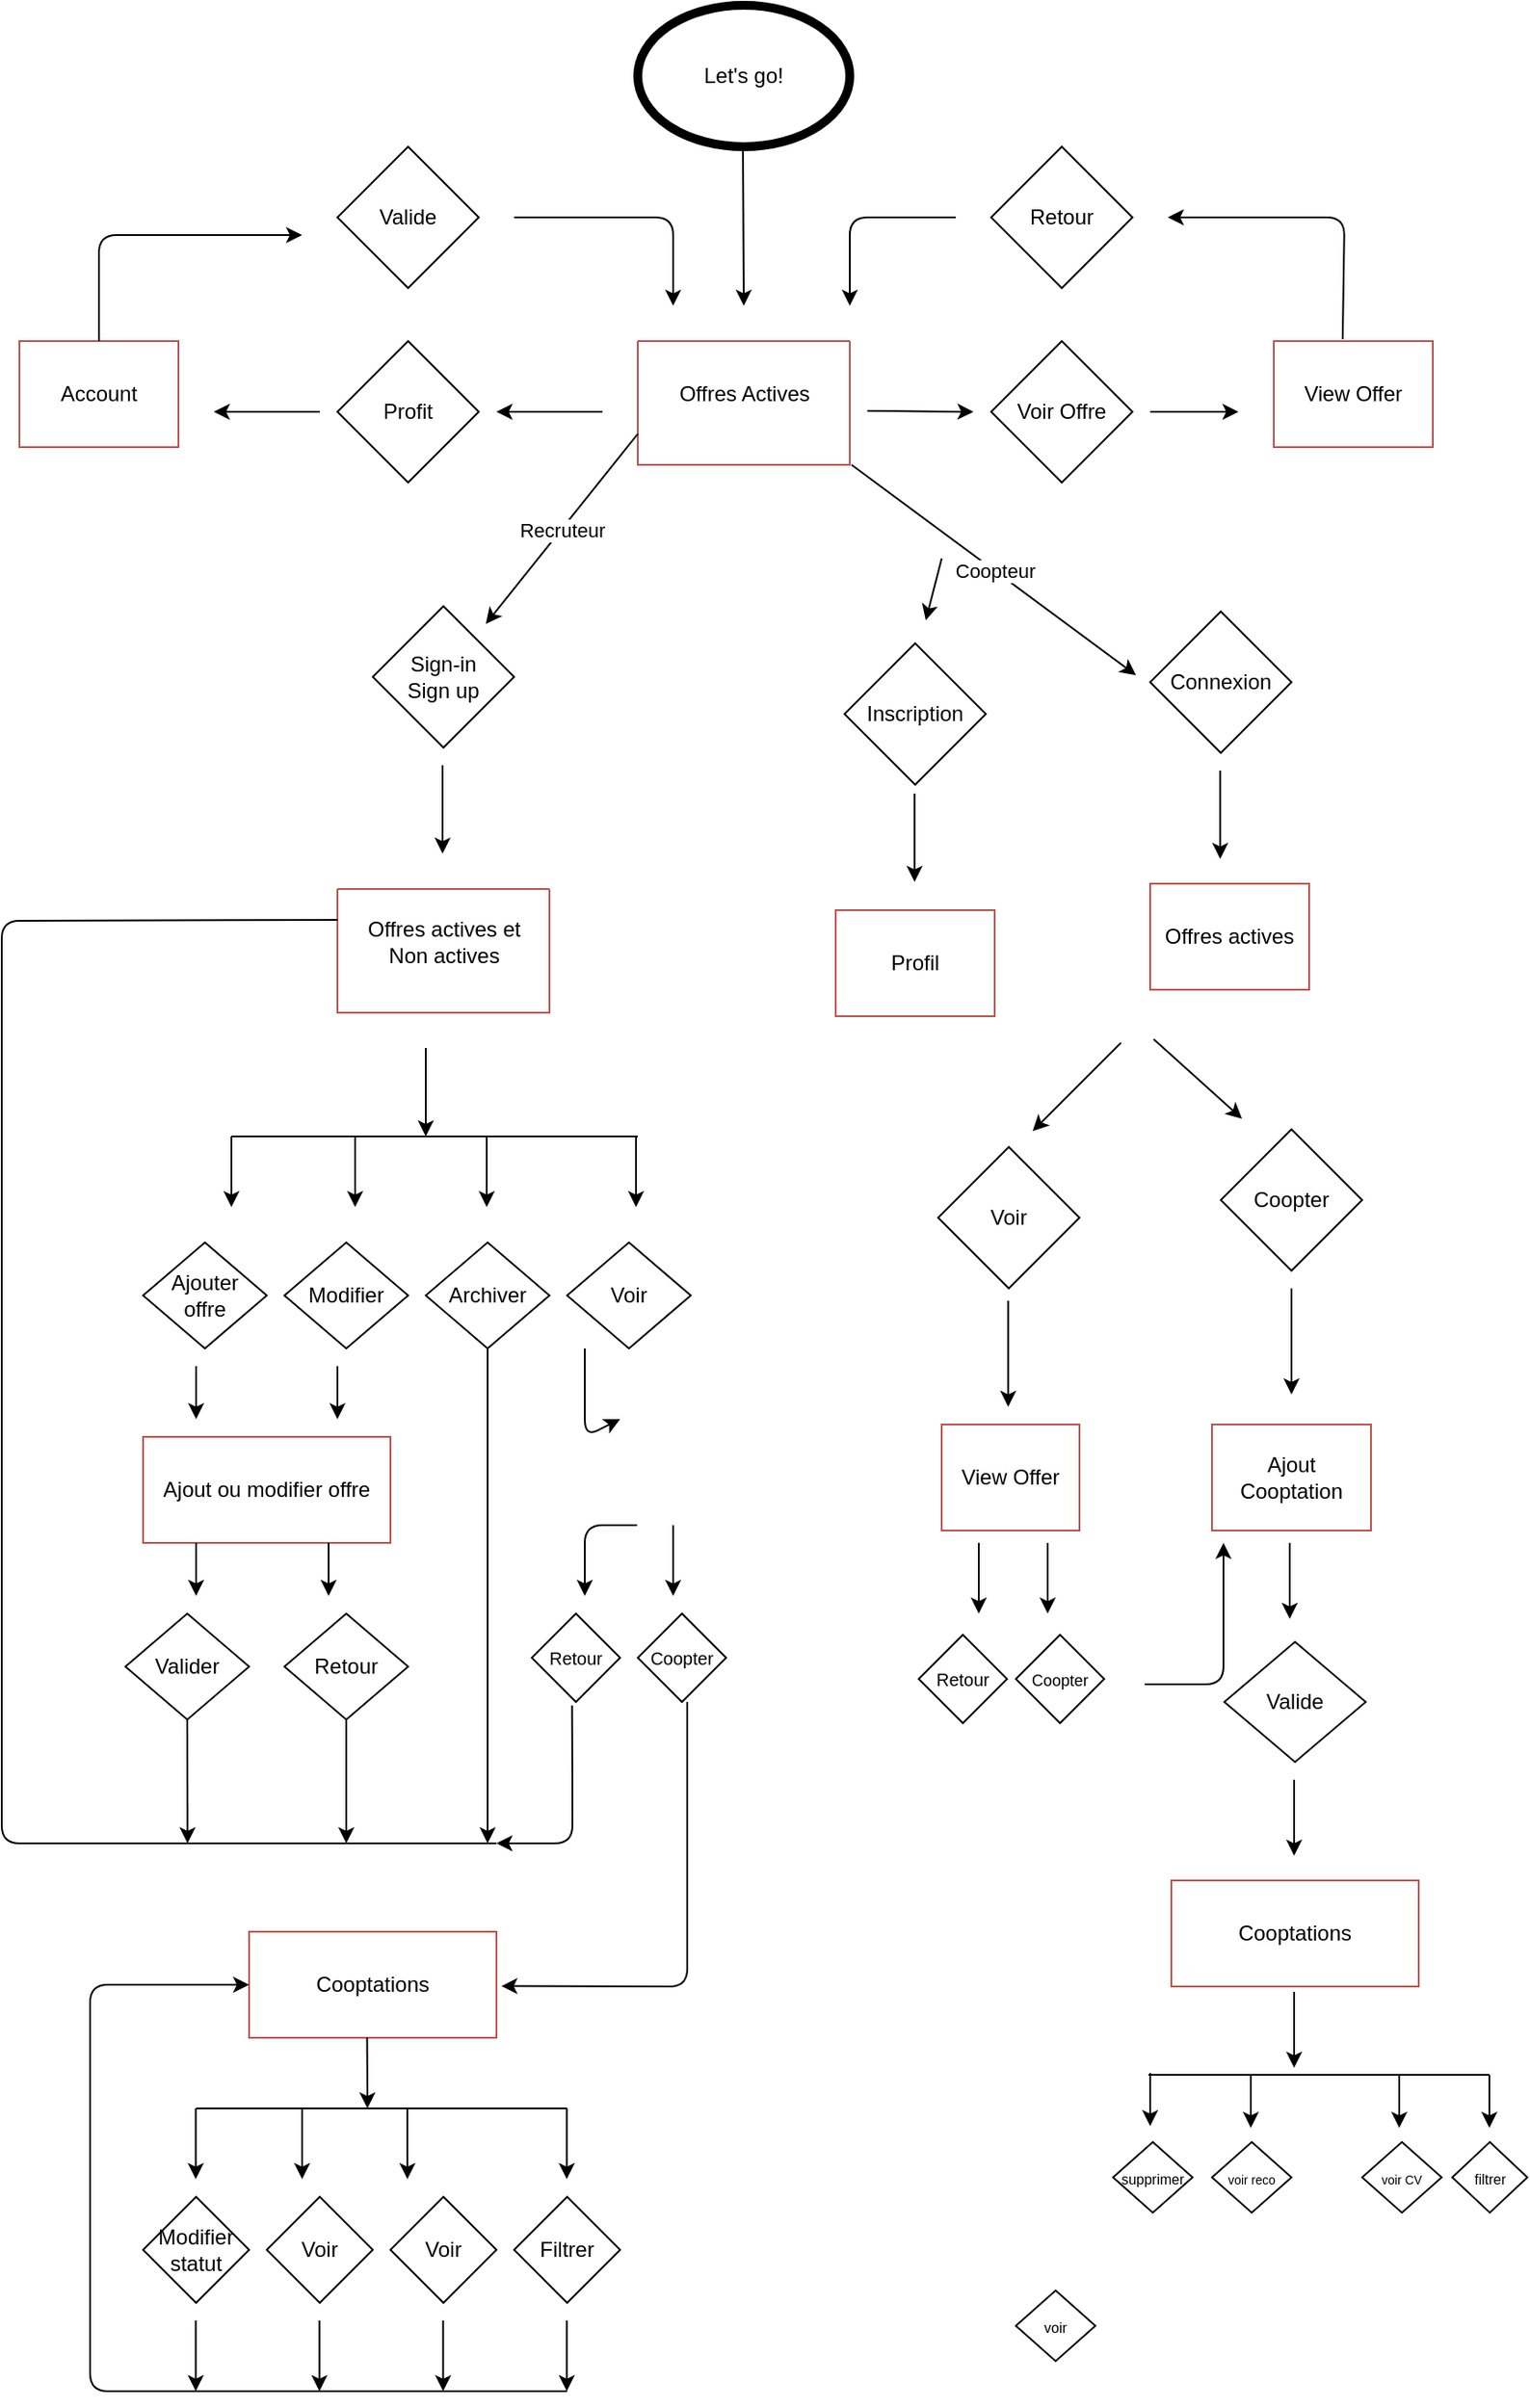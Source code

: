 <mxfile version="14.7.4" type="github">
  <diagram name="Page-1" id="c7558073-3199-34d8-9f00-42111426c3f3">
    <mxGraphModel dx="799" dy="393" grid="0" gridSize="10" guides="1" tooltips="1" connect="1" arrows="1" fold="1" page="0" pageScale="1" pageWidth="826" pageHeight="1169" background="none" math="0" shadow="0">
      <root>
        <mxCell id="0" />
        <mxCell id="1" parent="0" />
        <mxCell id="vt4hqVxNCYeQsPuiLrIM-98" value="Let&#39;s go!" style="ellipse;whiteSpace=wrap;html=1;strokeWidth=5;" parent="1" vertex="1">
          <mxGeometry x="360" y="50" width="120" height="80" as="geometry" />
        </mxCell>
        <mxCell id="vt4hqVxNCYeQsPuiLrIM-99" value="" style="endArrow=classic;html=1;" parent="1" edge="1">
          <mxGeometry width="50" height="50" relative="1" as="geometry">
            <mxPoint x="419.5" y="130" as="sourcePoint" />
            <mxPoint x="420" y="220" as="targetPoint" />
          </mxGeometry>
        </mxCell>
        <mxCell id="vt4hqVxNCYeQsPuiLrIM-100" value="" style="swimlane;startSize=0;fillColor=#f8cecc;strokeColor=#b85450;strokeWidth=1;rounded=0;" parent="1" vertex="1">
          <mxGeometry x="360" y="240" width="120" height="70" as="geometry" />
        </mxCell>
        <mxCell id="vt4hqVxNCYeQsPuiLrIM-101" value="Offres Actives&lt;br&gt;" style="text;html=1;align=center;verticalAlign=middle;resizable=0;points=[];autosize=1;strokeColor=none;" parent="vt4hqVxNCYeQsPuiLrIM-100" vertex="1">
          <mxGeometry x="15" y="20" width="90" height="20" as="geometry" />
        </mxCell>
        <mxCell id="vt4hqVxNCYeQsPuiLrIM-102" value="" style="endArrow=classic;html=1;" parent="1" edge="1">
          <mxGeometry width="50" height="50" relative="1" as="geometry">
            <mxPoint x="340" y="280" as="sourcePoint" />
            <mxPoint x="280" y="280" as="targetPoint" />
          </mxGeometry>
        </mxCell>
        <mxCell id="vt4hqVxNCYeQsPuiLrIM-103" value="Profit" style="rhombus;whiteSpace=wrap;html=1;" parent="1" vertex="1">
          <mxGeometry x="190" y="240" width="80" height="80" as="geometry" />
        </mxCell>
        <mxCell id="vt4hqVxNCYeQsPuiLrIM-104" value="" style="endArrow=classic;html=1;" parent="1" edge="1">
          <mxGeometry width="50" height="50" relative="1" as="geometry">
            <mxPoint x="180" y="280" as="sourcePoint" />
            <mxPoint x="120" y="280" as="targetPoint" />
          </mxGeometry>
        </mxCell>
        <mxCell id="vt4hqVxNCYeQsPuiLrIM-107" value="Account" style="rounded=0;whiteSpace=wrap;html=1;strokeColor=#b85450;fillColor=none;" parent="1" vertex="1">
          <mxGeometry x="10" y="240" width="90" height="60" as="geometry" />
        </mxCell>
        <mxCell id="vt4hqVxNCYeQsPuiLrIM-108" value="" style="endArrow=classic;html=1;exitX=0.5;exitY=0;exitDx=0;exitDy=0;" parent="1" source="vt4hqVxNCYeQsPuiLrIM-107" edge="1">
          <mxGeometry width="50" height="50" relative="1" as="geometry">
            <mxPoint x="15" y="160" as="sourcePoint" />
            <mxPoint x="170" y="180" as="targetPoint" />
            <Array as="points">
              <mxPoint x="55" y="180" />
            </Array>
          </mxGeometry>
        </mxCell>
        <mxCell id="vt4hqVxNCYeQsPuiLrIM-109" value="Valide" style="rhombus;whiteSpace=wrap;html=1;" parent="1" vertex="1">
          <mxGeometry x="190" y="130" width="80" height="80" as="geometry" />
        </mxCell>
        <mxCell id="vt4hqVxNCYeQsPuiLrIM-111" value="" style="endArrow=classic;html=1;" parent="1" edge="1">
          <mxGeometry width="50" height="50" relative="1" as="geometry">
            <mxPoint x="290" y="170" as="sourcePoint" />
            <mxPoint x="380" y="220" as="targetPoint" />
            <Array as="points">
              <mxPoint x="380" y="170" />
            </Array>
          </mxGeometry>
        </mxCell>
        <mxCell id="vt4hqVxNCYeQsPuiLrIM-112" value="" style="endArrow=classic;html=1;" parent="1" edge="1">
          <mxGeometry width="50" height="50" relative="1" as="geometry">
            <mxPoint x="490" y="279.5" as="sourcePoint" />
            <mxPoint x="550" y="280" as="targetPoint" />
          </mxGeometry>
        </mxCell>
        <mxCell id="vt4hqVxNCYeQsPuiLrIM-113" value="Voir Offre" style="rhombus;whiteSpace=wrap;html=1;" parent="1" vertex="1">
          <mxGeometry x="560" y="240" width="80" height="80" as="geometry" />
        </mxCell>
        <mxCell id="vt4hqVxNCYeQsPuiLrIM-114" value="" style="endArrow=classic;html=1;" parent="1" edge="1">
          <mxGeometry width="50" height="50" relative="1" as="geometry">
            <mxPoint x="650" y="280" as="sourcePoint" />
            <mxPoint x="700" y="280" as="targetPoint" />
          </mxGeometry>
        </mxCell>
        <mxCell id="vt4hqVxNCYeQsPuiLrIM-117" value="View Offer" style="rounded=0;whiteSpace=wrap;html=1;strokeColor=#b85450;fillColor=none;" parent="1" vertex="1">
          <mxGeometry x="720" y="240" width="90" height="60" as="geometry" />
        </mxCell>
        <mxCell id="vt4hqVxNCYeQsPuiLrIM-118" value="" style="endArrow=classic;html=1;exitX=0.433;exitY=-0.017;exitDx=0;exitDy=0;exitPerimeter=0;" parent="1" source="vt4hqVxNCYeQsPuiLrIM-117" edge="1">
          <mxGeometry width="50" height="50" relative="1" as="geometry">
            <mxPoint x="760" y="230" as="sourcePoint" />
            <mxPoint x="660" y="170" as="targetPoint" />
            <Array as="points">
              <mxPoint x="760" y="170" />
            </Array>
          </mxGeometry>
        </mxCell>
        <mxCell id="vt4hqVxNCYeQsPuiLrIM-119" value="Retour" style="rhombus;whiteSpace=wrap;html=1;" parent="1" vertex="1">
          <mxGeometry x="560" y="130" width="80" height="80" as="geometry" />
        </mxCell>
        <mxCell id="vt4hqVxNCYeQsPuiLrIM-120" value="" style="endArrow=classic;html=1;" parent="1" edge="1">
          <mxGeometry width="50" height="50" relative="1" as="geometry">
            <mxPoint x="540" y="170" as="sourcePoint" />
            <mxPoint x="480" y="220" as="targetPoint" />
            <Array as="points">
              <mxPoint x="480" y="170" />
            </Array>
          </mxGeometry>
        </mxCell>
        <mxCell id="vt4hqVxNCYeQsPuiLrIM-127" value="Connexion" style="rhombus;whiteSpace=wrap;html=1;" parent="1" vertex="1">
          <mxGeometry x="650" y="393" width="80" height="80" as="geometry" />
        </mxCell>
        <mxCell id="vt4hqVxNCYeQsPuiLrIM-134" value="Sign-in&lt;br&gt;Sign up" style="rhombus;whiteSpace=wrap;html=1;" parent="1" vertex="1">
          <mxGeometry x="210" y="390" width="80" height="80" as="geometry" />
        </mxCell>
        <mxCell id="vt4hqVxNCYeQsPuiLrIM-135" value="" style="endArrow=classic;html=1;" parent="1" edge="1">
          <mxGeometry width="50" height="50" relative="1" as="geometry">
            <mxPoint x="689.66" y="483" as="sourcePoint" />
            <mxPoint x="689.66" y="533" as="targetPoint" />
          </mxGeometry>
        </mxCell>
        <mxCell id="vt4hqVxNCYeQsPuiLrIM-136" value="Profil" style="rounded=0;whiteSpace=wrap;html=1;strokeColor=#b85450;fillColor=none;strokeWidth=1;" parent="1" vertex="1">
          <mxGeometry x="472" y="562" width="90" height="60" as="geometry" />
        </mxCell>
        <mxCell id="vt4hqVxNCYeQsPuiLrIM-139" value="" style="endArrow=classic;html=1;" parent="1" edge="1">
          <mxGeometry width="50" height="50" relative="1" as="geometry">
            <mxPoint x="633.5" y="637" as="sourcePoint" />
            <mxPoint x="583.5" y="687" as="targetPoint" />
          </mxGeometry>
        </mxCell>
        <mxCell id="vt4hqVxNCYeQsPuiLrIM-140" value="" style="endArrow=classic;html=1;" parent="1" edge="1">
          <mxGeometry width="50" height="50" relative="1" as="geometry">
            <mxPoint x="652" y="635" as="sourcePoint" />
            <mxPoint x="702" y="680" as="targetPoint" />
          </mxGeometry>
        </mxCell>
        <mxCell id="vt4hqVxNCYeQsPuiLrIM-141" value="Voir" style="rhombus;whiteSpace=wrap;html=1;" parent="1" vertex="1">
          <mxGeometry x="530" y="696" width="80" height="80" as="geometry" />
        </mxCell>
        <mxCell id="vt4hqVxNCYeQsPuiLrIM-142" value="Coopter" style="rhombus;whiteSpace=wrap;html=1;" parent="1" vertex="1">
          <mxGeometry x="690" y="686" width="80" height="80" as="geometry" />
        </mxCell>
        <mxCell id="vt4hqVxNCYeQsPuiLrIM-143" value="Ajout Cooptation" style="rounded=0;whiteSpace=wrap;html=1;strokeColor=#b85450;fillColor=none;" parent="1" vertex="1">
          <mxGeometry x="685" y="853" width="90" height="60" as="geometry" />
        </mxCell>
        <mxCell id="vt4hqVxNCYeQsPuiLrIM-144" value="" style="endArrow=classic;html=1;" parent="1" edge="1">
          <mxGeometry width="50" height="50" relative="1" as="geometry">
            <mxPoint x="730" y="776" as="sourcePoint" />
            <mxPoint x="730" y="836" as="targetPoint" />
          </mxGeometry>
        </mxCell>
        <mxCell id="vt4hqVxNCYeQsPuiLrIM-145" value="" style="endArrow=classic;html=1;" parent="1" edge="1">
          <mxGeometry width="50" height="50" relative="1" as="geometry">
            <mxPoint x="569.66" y="783" as="sourcePoint" />
            <mxPoint x="569.66" y="843" as="targetPoint" />
          </mxGeometry>
        </mxCell>
        <mxCell id="vt4hqVxNCYeQsPuiLrIM-147" value="View Offer" style="rounded=0;whiteSpace=wrap;html=1;strokeColor=#b85450;fillColor=none;" parent="1" vertex="1">
          <mxGeometry x="532" y="853" width="78" height="60" as="geometry" />
        </mxCell>
        <mxCell id="vt4hqVxNCYeQsPuiLrIM-148" value="" style="endArrow=classic;html=1;" parent="1" edge="1">
          <mxGeometry width="50" height="50" relative="1" as="geometry">
            <mxPoint x="592" y="920" as="sourcePoint" />
            <mxPoint x="592" y="960" as="targetPoint" />
          </mxGeometry>
        </mxCell>
        <mxCell id="vt4hqVxNCYeQsPuiLrIM-149" value="" style="endArrow=classic;html=1;" parent="1" edge="1">
          <mxGeometry width="50" height="50" relative="1" as="geometry">
            <mxPoint x="553" y="920" as="sourcePoint" />
            <mxPoint x="553" y="960" as="targetPoint" />
          </mxGeometry>
        </mxCell>
        <mxCell id="vt4hqVxNCYeQsPuiLrIM-150" value="&lt;font style=&quot;font-size: 9px&quot;&gt;Coopter&lt;/font&gt;" style="rhombus;whiteSpace=wrap;html=1;" parent="1" vertex="1">
          <mxGeometry x="574" y="972" width="50" height="50" as="geometry" />
        </mxCell>
        <mxCell id="vt4hqVxNCYeQsPuiLrIM-151" value="&lt;font style=&quot;font-size: 10px&quot;&gt;Retour&lt;/font&gt;" style="rhombus;whiteSpace=wrap;html=1;" parent="1" vertex="1">
          <mxGeometry x="519" y="972" width="50" height="50" as="geometry" />
        </mxCell>
        <mxCell id="vt4hqVxNCYeQsPuiLrIM-153" value="" style="endArrow=classic;html=1;" parent="1" edge="1">
          <mxGeometry width="50" height="50" relative="1" as="geometry">
            <mxPoint x="647" y="1000" as="sourcePoint" />
            <mxPoint x="691.5" y="920" as="targetPoint" />
            <Array as="points">
              <mxPoint x="691.5" y="1000" />
            </Array>
          </mxGeometry>
        </mxCell>
        <mxCell id="vt4hqVxNCYeQsPuiLrIM-154" value="" style="endArrow=classic;html=1;" parent="1" edge="1">
          <mxGeometry width="50" height="50" relative="1" as="geometry">
            <mxPoint x="729" y="920" as="sourcePoint" />
            <mxPoint x="729" y="963" as="targetPoint" />
          </mxGeometry>
        </mxCell>
        <mxCell id="vt4hqVxNCYeQsPuiLrIM-155" value="" style="endArrow=none;html=1;" parent="1" edge="1">
          <mxGeometry width="50" height="50" relative="1" as="geometry">
            <mxPoint x="649" y="1221" as="sourcePoint" />
            <mxPoint x="842" y="1221" as="targetPoint" />
          </mxGeometry>
        </mxCell>
        <mxCell id="vt4hqVxNCYeQsPuiLrIM-160" value="&lt;font style=&quot;font-size: 8px&quot;&gt;filtrer&lt;/font&gt;" style="rhombus;whiteSpace=wrap;html=1;" parent="1" vertex="1">
          <mxGeometry x="821" y="1259" width="42.5" height="40" as="geometry" />
        </mxCell>
        <mxCell id="vt4hqVxNCYeQsPuiLrIM-162" value="&lt;span style=&quot;font-size: 7px&quot;&gt;voir reco&lt;/span&gt;" style="rhombus;whiteSpace=wrap;html=1;" parent="1" vertex="1">
          <mxGeometry x="685" y="1259" width="45" height="40" as="geometry" />
        </mxCell>
        <mxCell id="vt4hqVxNCYeQsPuiLrIM-163" value="&lt;span style=&quot;font-size: 8px&quot;&gt;voir&lt;/span&gt;" style="rhombus;whiteSpace=wrap;html=1;" parent="1" vertex="1">
          <mxGeometry x="574" y="1343" width="45" height="40" as="geometry" />
        </mxCell>
        <mxCell id="vt4hqVxNCYeQsPuiLrIM-164" value="&lt;span style=&quot;font-size: 8px&quot;&gt;supprimer&lt;/span&gt;" style="rhombus;whiteSpace=wrap;html=1;" parent="1" vertex="1">
          <mxGeometry x="629" y="1259" width="45" height="40" as="geometry" />
        </mxCell>
        <mxCell id="vt4hqVxNCYeQsPuiLrIM-170" value="" style="endArrow=classic;html=1;" parent="1" edge="1">
          <mxGeometry relative="1" as="geometry">
            <mxPoint x="481" y="310" as="sourcePoint" />
            <mxPoint x="642" y="429" as="targetPoint" />
          </mxGeometry>
        </mxCell>
        <mxCell id="vt4hqVxNCYeQsPuiLrIM-171" value="Coopteur" style="edgeLabel;resizable=0;html=1;align=center;verticalAlign=middle;" parent="vt4hqVxNCYeQsPuiLrIM-170" connectable="0" vertex="1">
          <mxGeometry relative="1" as="geometry" />
        </mxCell>
        <mxCell id="vt4hqVxNCYeQsPuiLrIM-172" value="" style="endArrow=classic;html=1;exitX=0;exitY=0.75;exitDx=0;exitDy=0;" parent="1" source="vt4hqVxNCYeQsPuiLrIM-100" edge="1">
          <mxGeometry relative="1" as="geometry">
            <mxPoint x="340" y="320" as="sourcePoint" />
            <mxPoint x="274" y="400" as="targetPoint" />
          </mxGeometry>
        </mxCell>
        <mxCell id="vt4hqVxNCYeQsPuiLrIM-173" value="Recruteur" style="edgeLabel;resizable=0;html=1;align=center;verticalAlign=middle;" parent="vt4hqVxNCYeQsPuiLrIM-172" connectable="0" vertex="1">
          <mxGeometry relative="1" as="geometry" />
        </mxCell>
        <mxCell id="vt4hqVxNCYeQsPuiLrIM-174" value="" style="endArrow=classic;html=1;" parent="1" edge="1">
          <mxGeometry width="50" height="50" relative="1" as="geometry">
            <mxPoint x="249.5" y="480" as="sourcePoint" />
            <mxPoint x="249.5" y="530" as="targetPoint" />
          </mxGeometry>
        </mxCell>
        <mxCell id="vt4hqVxNCYeQsPuiLrIM-176" value="" style="swimlane;startSize=0;fillColor=#f8cecc;strokeColor=#b85450;" parent="1" vertex="1">
          <mxGeometry x="190" y="550" width="120" height="70" as="geometry" />
        </mxCell>
        <mxCell id="vt4hqVxNCYeQsPuiLrIM-177" value="Offres actives et&lt;br&gt;Non actives" style="text;html=1;align=center;verticalAlign=middle;resizable=0;points=[];autosize=1;strokeColor=none;" parent="vt4hqVxNCYeQsPuiLrIM-176" vertex="1">
          <mxGeometry x="10" y="15" width="100" height="30" as="geometry" />
        </mxCell>
        <mxCell id="vt4hqVxNCYeQsPuiLrIM-179" value="" style="endArrow=classic;html=1;" parent="1" edge="1">
          <mxGeometry width="50" height="50" relative="1" as="geometry">
            <mxPoint x="240" y="640" as="sourcePoint" />
            <mxPoint x="240" y="690" as="targetPoint" />
          </mxGeometry>
        </mxCell>
        <mxCell id="vt4hqVxNCYeQsPuiLrIM-180" value="" style="endArrow=none;html=1;" parent="1" edge="1">
          <mxGeometry width="50" height="50" relative="1" as="geometry">
            <mxPoint x="130" y="690" as="sourcePoint" />
            <mxPoint x="360" y="690" as="targetPoint" />
          </mxGeometry>
        </mxCell>
        <mxCell id="vt4hqVxNCYeQsPuiLrIM-181" value="" style="endArrow=classic;html=1;" parent="1" edge="1">
          <mxGeometry width="50" height="50" relative="1" as="geometry">
            <mxPoint x="130" y="690" as="sourcePoint" />
            <mxPoint x="130" y="730" as="targetPoint" />
          </mxGeometry>
        </mxCell>
        <mxCell id="vt4hqVxNCYeQsPuiLrIM-182" value="" style="endArrow=classic;html=1;" parent="1" edge="1">
          <mxGeometry width="50" height="50" relative="1" as="geometry">
            <mxPoint x="200" y="690" as="sourcePoint" />
            <mxPoint x="200" y="730" as="targetPoint" />
          </mxGeometry>
        </mxCell>
        <mxCell id="vt4hqVxNCYeQsPuiLrIM-183" value="" style="endArrow=classic;html=1;" parent="1" edge="1">
          <mxGeometry width="50" height="50" relative="1" as="geometry">
            <mxPoint x="274.5" y="690" as="sourcePoint" />
            <mxPoint x="274.5" y="730" as="targetPoint" />
          </mxGeometry>
        </mxCell>
        <mxCell id="vt4hqVxNCYeQsPuiLrIM-184" value="" style="endArrow=classic;html=1;" parent="1" edge="1">
          <mxGeometry width="50" height="50" relative="1" as="geometry">
            <mxPoint x="359" y="690" as="sourcePoint" />
            <mxPoint x="359" y="730" as="targetPoint" />
          </mxGeometry>
        </mxCell>
        <mxCell id="vt4hqVxNCYeQsPuiLrIM-187" value="Ajouter &lt;br&gt;offre" style="rhombus;whiteSpace=wrap;html=1;strokeWidth=1;fillColor=none;" parent="1" vertex="1">
          <mxGeometry x="80" y="750" width="70" height="60" as="geometry" />
        </mxCell>
        <mxCell id="vt4hqVxNCYeQsPuiLrIM-188" value="Modifier" style="rhombus;whiteSpace=wrap;html=1;strokeWidth=1;fillColor=none;" parent="1" vertex="1">
          <mxGeometry x="160" y="750" width="70" height="60" as="geometry" />
        </mxCell>
        <mxCell id="vt4hqVxNCYeQsPuiLrIM-189" value="Archiver" style="rhombus;whiteSpace=wrap;html=1;strokeWidth=1;fillColor=none;" parent="1" vertex="1">
          <mxGeometry x="240" y="750" width="70" height="60" as="geometry" />
        </mxCell>
        <mxCell id="vt4hqVxNCYeQsPuiLrIM-190" value="Voir" style="rhombus;whiteSpace=wrap;html=1;strokeWidth=1;fillColor=none;" parent="1" vertex="1">
          <mxGeometry x="320" y="750" width="70" height="60" as="geometry" />
        </mxCell>
        <mxCell id="vt4hqVxNCYeQsPuiLrIM-192" value="" style="endArrow=classic;html=1;" parent="1" edge="1">
          <mxGeometry width="50" height="50" relative="1" as="geometry">
            <mxPoint x="330" y="810" as="sourcePoint" />
            <mxPoint x="350" y="850" as="targetPoint" />
            <Array as="points">
              <mxPoint x="330" y="860" />
            </Array>
          </mxGeometry>
        </mxCell>
        <mxCell id="vt4hqVxNCYeQsPuiLrIM-193" value="Ajout ou modifier offre" style="rounded=0;whiteSpace=wrap;html=1;strokeWidth=1;strokeColor=#b85450;fillColor=none;" parent="1" vertex="1">
          <mxGeometry x="80" y="860" width="140" height="60" as="geometry" />
        </mxCell>
        <mxCell id="vt4hqVxNCYeQsPuiLrIM-194" value="" style="endArrow=classic;html=1;" parent="1" edge="1">
          <mxGeometry width="50" height="50" relative="1" as="geometry">
            <mxPoint x="110" y="820" as="sourcePoint" />
            <mxPoint x="110" y="850" as="targetPoint" />
          </mxGeometry>
        </mxCell>
        <mxCell id="vt4hqVxNCYeQsPuiLrIM-195" value="" style="endArrow=classic;html=1;" parent="1" edge="1">
          <mxGeometry width="50" height="50" relative="1" as="geometry">
            <mxPoint x="190" y="820" as="sourcePoint" />
            <mxPoint x="190" y="850" as="targetPoint" />
          </mxGeometry>
        </mxCell>
        <mxCell id="vt4hqVxNCYeQsPuiLrIM-198" value="" style="endArrow=classic;html=1;" parent="1" edge="1">
          <mxGeometry width="50" height="50" relative="1" as="geometry">
            <mxPoint x="110" y="920" as="sourcePoint" />
            <mxPoint x="110" y="950" as="targetPoint" />
            <Array as="points" />
          </mxGeometry>
        </mxCell>
        <mxCell id="vt4hqVxNCYeQsPuiLrIM-199" value="" style="endArrow=classic;html=1;exitX=0.75;exitY=1;exitDx=0;exitDy=0;" parent="1" source="vt4hqVxNCYeQsPuiLrIM-193" edge="1">
          <mxGeometry width="50" height="50" relative="1" as="geometry">
            <mxPoint x="110" y="930" as="sourcePoint" />
            <mxPoint x="185" y="950" as="targetPoint" />
            <Array as="points">
              <mxPoint x="185" y="950" />
            </Array>
          </mxGeometry>
        </mxCell>
        <mxCell id="vt4hqVxNCYeQsPuiLrIM-200" value="Valider" style="rhombus;whiteSpace=wrap;html=1;strokeWidth=1;fillColor=none;" parent="1" vertex="1">
          <mxGeometry x="70" y="960" width="70" height="60" as="geometry" />
        </mxCell>
        <mxCell id="vt4hqVxNCYeQsPuiLrIM-201" value="Retour" style="rhombus;whiteSpace=wrap;html=1;strokeWidth=1;fillColor=none;" parent="1" vertex="1">
          <mxGeometry x="160" y="960" width="70" height="60" as="geometry" />
        </mxCell>
        <mxCell id="vt4hqVxNCYeQsPuiLrIM-202" value="" style="endArrow=classic;html=1;exitX=0.5;exitY=1;exitDx=0;exitDy=0;" parent="1" source="vt4hqVxNCYeQsPuiLrIM-189" edge="1">
          <mxGeometry width="50" height="50" relative="1" as="geometry">
            <mxPoint x="274.5" y="860" as="sourcePoint" />
            <mxPoint x="275" y="1090" as="targetPoint" />
          </mxGeometry>
        </mxCell>
        <mxCell id="vt4hqVxNCYeQsPuiLrIM-204" value="" style="endArrow=classic;html=1;exitX=0.5;exitY=1;exitDx=0;exitDy=0;" parent="1" source="vt4hqVxNCYeQsPuiLrIM-200" edge="1">
          <mxGeometry width="50" height="50" relative="1" as="geometry">
            <mxPoint x="104.66" y="1040" as="sourcePoint" />
            <mxPoint x="105.16" y="1090" as="targetPoint" />
          </mxGeometry>
        </mxCell>
        <mxCell id="vt4hqVxNCYeQsPuiLrIM-206" value="" style="endArrow=classic;html=1;exitX=0.5;exitY=1;exitDx=0;exitDy=0;" parent="1" source="vt4hqVxNCYeQsPuiLrIM-201" edge="1">
          <mxGeometry width="50" height="50" relative="1" as="geometry">
            <mxPoint x="194.5" y="1040" as="sourcePoint" />
            <mxPoint x="195" y="1090" as="targetPoint" />
          </mxGeometry>
        </mxCell>
        <mxCell id="vt4hqVxNCYeQsPuiLrIM-207" value="" style="endArrow=none;html=1;exitX=0;exitY=0.25;exitDx=0;exitDy=0;" parent="1" source="vt4hqVxNCYeQsPuiLrIM-176" edge="1">
          <mxGeometry width="50" height="50" relative="1" as="geometry">
            <mxPoint y="408" as="sourcePoint" />
            <mxPoint x="280" y="1090" as="targetPoint" />
            <Array as="points">
              <mxPoint y="568" />
              <mxPoint y="1090" />
            </Array>
          </mxGeometry>
        </mxCell>
        <mxCell id="vt4hqVxNCYeQsPuiLrIM-214" value="" style="endArrow=classic;html=1;" parent="1" edge="1">
          <mxGeometry width="50" height="50" relative="1" as="geometry">
            <mxPoint x="842" y="1221" as="sourcePoint" />
            <mxPoint x="842" y="1251" as="targetPoint" />
          </mxGeometry>
        </mxCell>
        <mxCell id="vt4hqVxNCYeQsPuiLrIM-215" value="" style="endArrow=classic;html=1;" parent="1" edge="1">
          <mxGeometry width="50" height="50" relative="1" as="geometry">
            <mxPoint x="650.0" y="1220" as="sourcePoint" />
            <mxPoint x="650.0" y="1250" as="targetPoint" />
          </mxGeometry>
        </mxCell>
        <mxCell id="vt4hqVxNCYeQsPuiLrIM-216" value="" style="endArrow=classic;html=1;" parent="1" edge="1">
          <mxGeometry width="50" height="50" relative="1" as="geometry">
            <mxPoint x="707.0" y="1221" as="sourcePoint" />
            <mxPoint x="707.0" y="1251" as="targetPoint" />
          </mxGeometry>
        </mxCell>
        <mxCell id="vt4hqVxNCYeQsPuiLrIM-217" value="" style="endArrow=classic;html=1;" parent="1" edge="1">
          <mxGeometry width="50" height="50" relative="1" as="geometry">
            <mxPoint x="791.0" y="1221" as="sourcePoint" />
            <mxPoint x="791.0" y="1251" as="targetPoint" />
          </mxGeometry>
        </mxCell>
        <mxCell id="vt4hqVxNCYeQsPuiLrIM-224" value="" style="endArrow=classic;html=1;" parent="1" edge="1">
          <mxGeometry width="50" height="50" relative="1" as="geometry">
            <mxPoint x="359.6" y="910" as="sourcePoint" />
            <mxPoint x="330" y="950" as="targetPoint" />
            <Array as="points">
              <mxPoint x="330" y="910" />
            </Array>
          </mxGeometry>
        </mxCell>
        <mxCell id="vt4hqVxNCYeQsPuiLrIM-225" value="" style="endArrow=classic;html=1;" parent="1" edge="1">
          <mxGeometry width="50" height="50" relative="1" as="geometry">
            <mxPoint x="380" y="910" as="sourcePoint" />
            <mxPoint x="380" y="950" as="targetPoint" />
          </mxGeometry>
        </mxCell>
        <mxCell id="vt4hqVxNCYeQsPuiLrIM-226" value="&lt;font style=&quot;font-size: 10px&quot;&gt;Retour&lt;/font&gt;" style="rhombus;whiteSpace=wrap;html=1;" parent="1" vertex="1">
          <mxGeometry x="300" y="960" width="50" height="50" as="geometry" />
        </mxCell>
        <mxCell id="vt4hqVxNCYeQsPuiLrIM-227" value="&lt;span style=&quot;font-size: 10px&quot;&gt;Coopter&lt;/span&gt;" style="rhombus;whiteSpace=wrap;html=1;" parent="1" vertex="1">
          <mxGeometry x="360" y="960" width="50" height="50" as="geometry" />
        </mxCell>
        <mxCell id="vt4hqVxNCYeQsPuiLrIM-228" value="" style="endArrow=classic;html=1;exitX=0.456;exitY=1.04;exitDx=0;exitDy=0;exitPerimeter=0;" parent="1" source="vt4hqVxNCYeQsPuiLrIM-226" edge="1">
          <mxGeometry width="50" height="50" relative="1" as="geometry">
            <mxPoint x="330" y="1080" as="sourcePoint" />
            <mxPoint x="280" y="1090" as="targetPoint" />
            <Array as="points">
              <mxPoint x="323" y="1060" />
              <mxPoint x="323" y="1090" />
            </Array>
          </mxGeometry>
        </mxCell>
        <mxCell id="vt4hqVxNCYeQsPuiLrIM-229" value="Cooptations" style="rounded=0;whiteSpace=wrap;html=1;strokeWidth=1;strokeColor=#b85450;fillColor=none;" parent="1" vertex="1">
          <mxGeometry x="140" y="1140" width="140" height="60" as="geometry" />
        </mxCell>
        <mxCell id="vt4hqVxNCYeQsPuiLrIM-230" value="" style="endArrow=classic;html=1;entryX=1.02;entryY=0.513;entryDx=0;entryDy=0;entryPerimeter=0;" parent="1" target="vt4hqVxNCYeQsPuiLrIM-229" edge="1">
          <mxGeometry width="50" height="50" relative="1" as="geometry">
            <mxPoint x="388" y="1010" as="sourcePoint" />
            <mxPoint x="388" y="1110" as="targetPoint" />
            <Array as="points">
              <mxPoint x="388" y="1171" />
            </Array>
          </mxGeometry>
        </mxCell>
        <mxCell id="vt4hqVxNCYeQsPuiLrIM-231" value="" style="endArrow=classic;html=1;exitX=0.477;exitY=1;exitDx=0;exitDy=0;exitPerimeter=0;" parent="1" source="vt4hqVxNCYeQsPuiLrIM-229" edge="1">
          <mxGeometry width="50" height="50" relative="1" as="geometry">
            <mxPoint x="200" y="1210" as="sourcePoint" />
            <mxPoint x="207" y="1240" as="targetPoint" />
          </mxGeometry>
        </mxCell>
        <mxCell id="vt4hqVxNCYeQsPuiLrIM-232" value="" style="endArrow=none;html=1;" parent="1" edge="1">
          <mxGeometry width="50" height="50" relative="1" as="geometry">
            <mxPoint x="110" y="1240" as="sourcePoint" />
            <mxPoint x="320" y="1240" as="targetPoint" />
          </mxGeometry>
        </mxCell>
        <mxCell id="vt4hqVxNCYeQsPuiLrIM-233" value="" style="endArrow=classic;html=1;" parent="1" edge="1">
          <mxGeometry width="50" height="50" relative="1" as="geometry">
            <mxPoint x="109.8" y="1240" as="sourcePoint" />
            <mxPoint x="109.8" y="1280" as="targetPoint" />
          </mxGeometry>
        </mxCell>
        <mxCell id="vt4hqVxNCYeQsPuiLrIM-234" value="" style="endArrow=classic;html=1;" parent="1" edge="1">
          <mxGeometry width="50" height="50" relative="1" as="geometry">
            <mxPoint x="170" y="1240" as="sourcePoint" />
            <mxPoint x="170" y="1280" as="targetPoint" />
          </mxGeometry>
        </mxCell>
        <mxCell id="vt4hqVxNCYeQsPuiLrIM-235" value="" style="endArrow=classic;html=1;" parent="1" edge="1">
          <mxGeometry width="50" height="50" relative="1" as="geometry">
            <mxPoint x="229.6" y="1240" as="sourcePoint" />
            <mxPoint x="229.6" y="1280" as="targetPoint" />
          </mxGeometry>
        </mxCell>
        <mxCell id="vt4hqVxNCYeQsPuiLrIM-236" value="" style="endArrow=classic;html=1;" parent="1" edge="1">
          <mxGeometry width="50" height="50" relative="1" as="geometry">
            <mxPoint x="319.8" y="1240" as="sourcePoint" />
            <mxPoint x="319.8" y="1280" as="targetPoint" />
          </mxGeometry>
        </mxCell>
        <mxCell id="vt4hqVxNCYeQsPuiLrIM-237" value="Modifier&lt;br&gt;statut" style="rhombus;whiteSpace=wrap;html=1;strokeWidth=1;fillColor=none;" parent="1" vertex="1">
          <mxGeometry x="80" y="1290" width="60" height="60" as="geometry" />
        </mxCell>
        <mxCell id="vt4hqVxNCYeQsPuiLrIM-241" value="Voir" style="rhombus;whiteSpace=wrap;html=1;strokeWidth=1;fillColor=none;" parent="1" vertex="1">
          <mxGeometry x="150" y="1290" width="60" height="60" as="geometry" />
        </mxCell>
        <mxCell id="vt4hqVxNCYeQsPuiLrIM-242" value="Voir" style="rhombus;whiteSpace=wrap;html=1;strokeWidth=1;fillColor=none;" parent="1" vertex="1">
          <mxGeometry x="220" y="1290" width="60" height="60" as="geometry" />
        </mxCell>
        <mxCell id="vt4hqVxNCYeQsPuiLrIM-243" value="Filtrer" style="rhombus;whiteSpace=wrap;html=1;strokeWidth=1;fillColor=none;direction=south;" parent="1" vertex="1">
          <mxGeometry x="290" y="1290" width="60" height="60" as="geometry" />
        </mxCell>
        <mxCell id="vt4hqVxNCYeQsPuiLrIM-247" value="" style="endArrow=classic;html=1;" parent="1" edge="1">
          <mxGeometry width="50" height="50" relative="1" as="geometry">
            <mxPoint x="109.8" y="1360" as="sourcePoint" />
            <mxPoint x="109.8" y="1400" as="targetPoint" />
          </mxGeometry>
        </mxCell>
        <mxCell id="vt4hqVxNCYeQsPuiLrIM-248" value="" style="endArrow=classic;html=1;" parent="1" edge="1">
          <mxGeometry width="50" height="50" relative="1" as="geometry">
            <mxPoint x="179.8" y="1360" as="sourcePoint" />
            <mxPoint x="179.8" y="1400" as="targetPoint" />
          </mxGeometry>
        </mxCell>
        <mxCell id="vt4hqVxNCYeQsPuiLrIM-249" value="" style="endArrow=classic;html=1;" parent="1" edge="1">
          <mxGeometry width="50" height="50" relative="1" as="geometry">
            <mxPoint x="249.8" y="1360" as="sourcePoint" />
            <mxPoint x="249.8" y="1400" as="targetPoint" />
          </mxGeometry>
        </mxCell>
        <mxCell id="vt4hqVxNCYeQsPuiLrIM-250" value="" style="endArrow=classic;html=1;" parent="1" edge="1">
          <mxGeometry width="50" height="50" relative="1" as="geometry">
            <mxPoint x="319.8" y="1360" as="sourcePoint" />
            <mxPoint x="319.8" y="1400" as="targetPoint" />
          </mxGeometry>
        </mxCell>
        <mxCell id="vt4hqVxNCYeQsPuiLrIM-252" value="" style="endArrow=classic;html=1;entryX=0;entryY=0.5;entryDx=0;entryDy=0;" parent="1" target="vt4hqVxNCYeQsPuiLrIM-229" edge="1">
          <mxGeometry width="50" height="50" relative="1" as="geometry">
            <mxPoint x="320" y="1400" as="sourcePoint" />
            <mxPoint x="70" y="1178.4" as="targetPoint" />
            <Array as="points">
              <mxPoint x="50" y="1400" />
              <mxPoint x="50" y="1170" />
            </Array>
          </mxGeometry>
        </mxCell>
        <mxCell id="6mY_kg39eNFpShqISTRx-3" value="Offres actives" style="rounded=0;whiteSpace=wrap;html=1;strokeColor=#b85450;fillColor=none;" vertex="1" parent="1">
          <mxGeometry x="650" y="547" width="90" height="60" as="geometry" />
        </mxCell>
        <mxCell id="6mY_kg39eNFpShqISTRx-4" value="Inscription" style="rhombus;whiteSpace=wrap;html=1;" vertex="1" parent="1">
          <mxGeometry x="477" y="411" width="80" height="80" as="geometry" />
        </mxCell>
        <mxCell id="6mY_kg39eNFpShqISTRx-5" value="" style="endArrow=classic;html=1;" edge="1" parent="1">
          <mxGeometry width="50" height="50" relative="1" as="geometry">
            <mxPoint x="532" y="363" as="sourcePoint" />
            <mxPoint x="523" y="398" as="targetPoint" />
          </mxGeometry>
        </mxCell>
        <mxCell id="6mY_kg39eNFpShqISTRx-6" value="" style="endArrow=classic;html=1;" edge="1" parent="1">
          <mxGeometry width="50" height="50" relative="1" as="geometry">
            <mxPoint x="516.66" y="496" as="sourcePoint" />
            <mxPoint x="516.66" y="546" as="targetPoint" />
          </mxGeometry>
        </mxCell>
        <mxCell id="6mY_kg39eNFpShqISTRx-8" value="Valide" style="rhombus;whiteSpace=wrap;html=1;" vertex="1" parent="1">
          <mxGeometry x="692" y="976" width="80" height="68" as="geometry" />
        </mxCell>
        <mxCell id="6mY_kg39eNFpShqISTRx-9" value="" style="endArrow=classic;html=1;" edge="1" parent="1">
          <mxGeometry width="50" height="50" relative="1" as="geometry">
            <mxPoint x="731.5" y="1054" as="sourcePoint" />
            <mxPoint x="731.5" y="1097" as="targetPoint" />
          </mxGeometry>
        </mxCell>
        <mxCell id="6mY_kg39eNFpShqISTRx-10" style="edgeStyle=orthogonalEdgeStyle;rounded=0;orthogonalLoop=1;jettySize=auto;html=1;exitX=0.5;exitY=1;exitDx=0;exitDy=0;" edge="1" parent="1" source="6mY_kg39eNFpShqISTRx-8" target="6mY_kg39eNFpShqISTRx-8">
          <mxGeometry relative="1" as="geometry" />
        </mxCell>
        <mxCell id="6mY_kg39eNFpShqISTRx-11" value="Cooptations" style="rounded=0;whiteSpace=wrap;html=1;strokeWidth=1;strokeColor=#b85450;fillColor=none;" vertex="1" parent="1">
          <mxGeometry x="662" y="1111" width="140" height="60" as="geometry" />
        </mxCell>
        <mxCell id="6mY_kg39eNFpShqISTRx-12" value="" style="endArrow=classic;html=1;" edge="1" parent="1">
          <mxGeometry width="50" height="50" relative="1" as="geometry">
            <mxPoint x="731.5" y="1174" as="sourcePoint" />
            <mxPoint x="731.5" y="1217" as="targetPoint" />
          </mxGeometry>
        </mxCell>
        <mxCell id="6mY_kg39eNFpShqISTRx-13" value="&lt;span style=&quot;font-size: 7px&quot;&gt;voir CV&lt;/span&gt;" style="rhombus;whiteSpace=wrap;html=1;" vertex="1" parent="1">
          <mxGeometry x="770" y="1259" width="45" height="40" as="geometry" />
        </mxCell>
      </root>
    </mxGraphModel>
  </diagram>
</mxfile>
